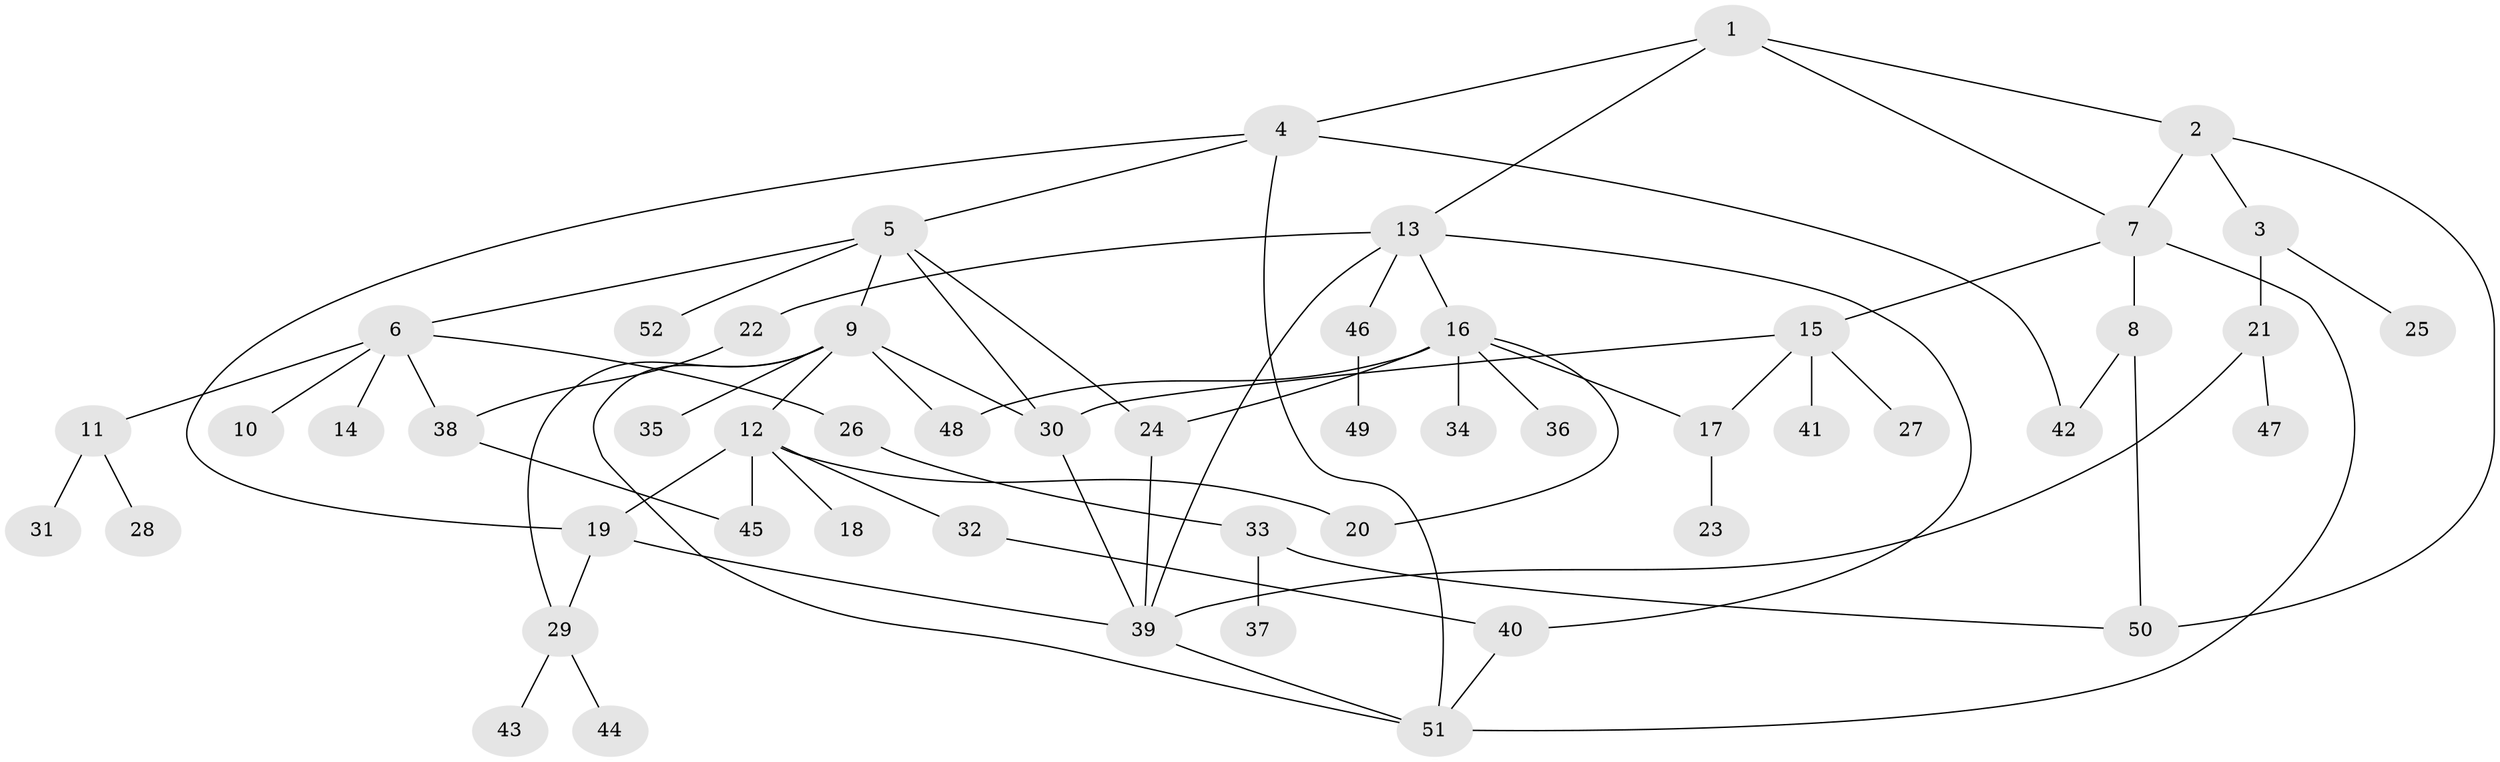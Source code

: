 // Generated by graph-tools (version 1.1) at 2025/34/03/09/25 02:34:24]
// undirected, 52 vertices, 74 edges
graph export_dot {
graph [start="1"]
  node [color=gray90,style=filled];
  1;
  2;
  3;
  4;
  5;
  6;
  7;
  8;
  9;
  10;
  11;
  12;
  13;
  14;
  15;
  16;
  17;
  18;
  19;
  20;
  21;
  22;
  23;
  24;
  25;
  26;
  27;
  28;
  29;
  30;
  31;
  32;
  33;
  34;
  35;
  36;
  37;
  38;
  39;
  40;
  41;
  42;
  43;
  44;
  45;
  46;
  47;
  48;
  49;
  50;
  51;
  52;
  1 -- 2;
  1 -- 4;
  1 -- 13;
  1 -- 7;
  2 -- 3;
  2 -- 7;
  2 -- 50;
  3 -- 21;
  3 -- 25;
  4 -- 5;
  4 -- 42;
  4 -- 51;
  4 -- 19;
  5 -- 6;
  5 -- 9;
  5 -- 52;
  5 -- 24;
  5 -- 30;
  6 -- 10;
  6 -- 11;
  6 -- 14;
  6 -- 26;
  6 -- 38;
  7 -- 8;
  7 -- 15;
  7 -- 51;
  8 -- 42;
  8 -- 50;
  9 -- 12;
  9 -- 29;
  9 -- 30;
  9 -- 35;
  9 -- 48;
  9 -- 51;
  11 -- 28;
  11 -- 31;
  12 -- 18;
  12 -- 19;
  12 -- 32;
  12 -- 45;
  12 -- 20;
  13 -- 16;
  13 -- 22;
  13 -- 46;
  13 -- 40;
  13 -- 39;
  15 -- 27;
  15 -- 41;
  15 -- 17;
  15 -- 30;
  16 -- 17;
  16 -- 20;
  16 -- 24;
  16 -- 34;
  16 -- 36;
  16 -- 48;
  17 -- 23;
  19 -- 39;
  19 -- 29;
  21 -- 47;
  21 -- 39;
  22 -- 38;
  24 -- 39;
  26 -- 33;
  29 -- 43;
  29 -- 44;
  30 -- 39;
  32 -- 40;
  33 -- 37;
  33 -- 50;
  38 -- 45;
  39 -- 51;
  40 -- 51;
  46 -- 49;
}
